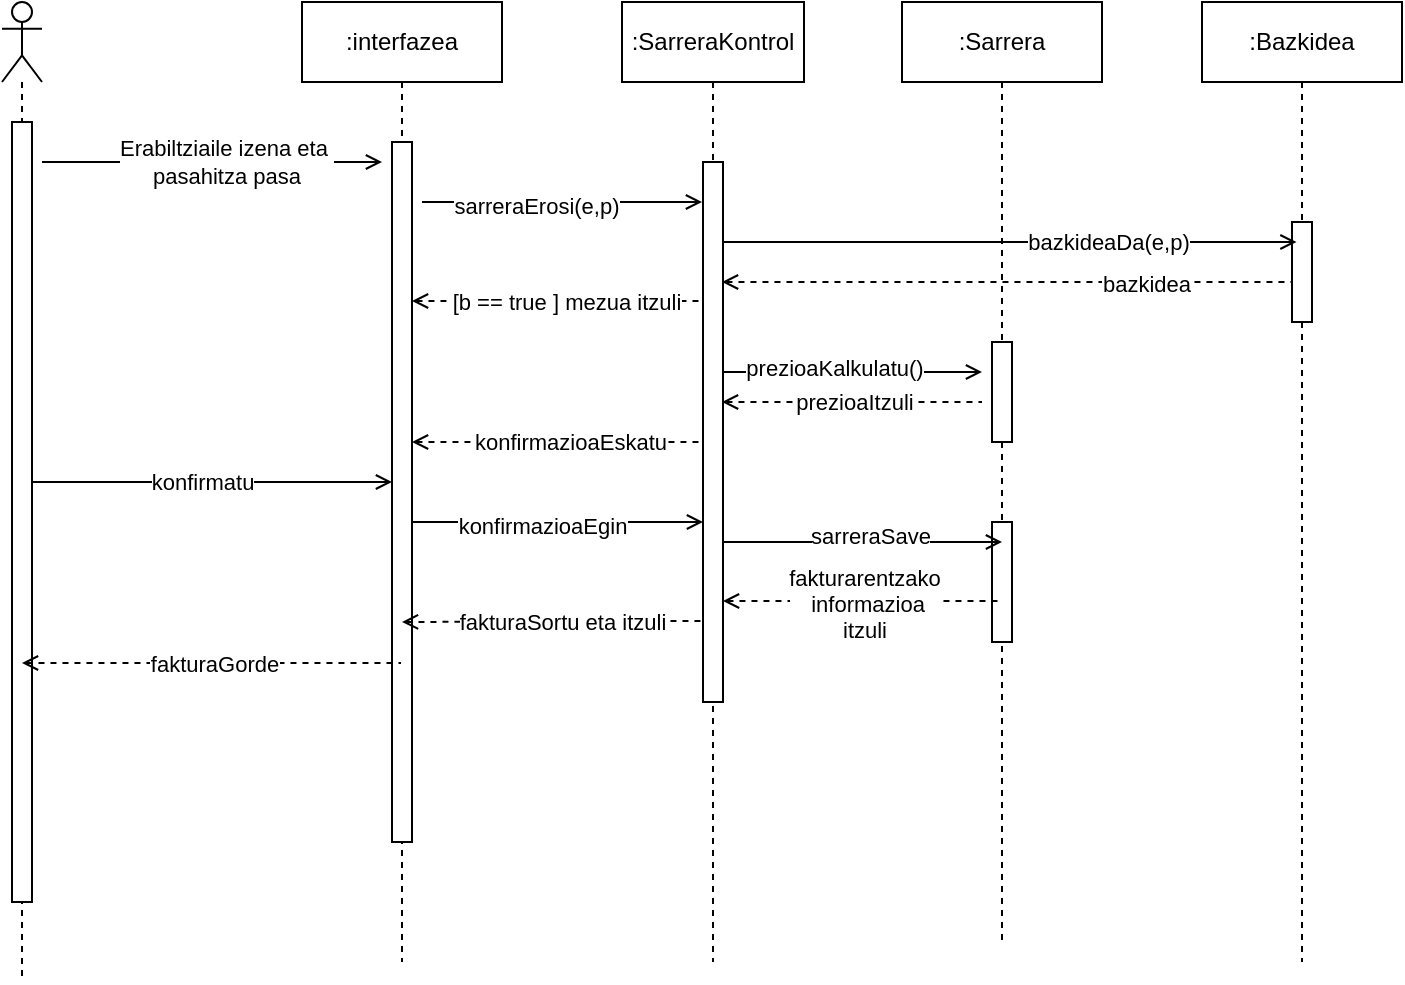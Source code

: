 <mxfile version="26.1.1">
  <diagram id="C5RBs43oDa-KdzZeNtuy" name="Page-1">
    <mxGraphModel dx="1050" dy="617" grid="1" gridSize="10" guides="1" tooltips="1" connect="1" arrows="1" fold="1" page="1" pageScale="1" pageWidth="827" pageHeight="1169" math="0" shadow="0">
      <root>
        <mxCell id="WIyWlLk6GJQsqaUBKTNV-0" />
        <mxCell id="WIyWlLk6GJQsqaUBKTNV-1" parent="WIyWlLk6GJQsqaUBKTNV-0" />
        <mxCell id="GQl-lIL2CfGpA0U6TVYY-0" value="" style="shape=umlLifeline;perimeter=lifelinePerimeter;whiteSpace=wrap;html=1;container=1;dropTarget=0;collapsible=0;recursiveResize=0;outlineConnect=0;portConstraint=eastwest;newEdgeStyle={&quot;curved&quot;:0,&quot;rounded&quot;:0};participant=umlActor;" vertex="1" parent="WIyWlLk6GJQsqaUBKTNV-1">
          <mxGeometry x="40" y="400" width="20" height="490" as="geometry" />
        </mxCell>
        <mxCell id="GQl-lIL2CfGpA0U6TVYY-19" value="" style="html=1;points=[[0,0,0,0,5],[0,1,0,0,-5],[1,0,0,0,5],[1,1,0,0,-5]];perimeter=orthogonalPerimeter;outlineConnect=0;targetShapes=umlLifeline;portConstraint=eastwest;newEdgeStyle={&quot;curved&quot;:0,&quot;rounded&quot;:0};" vertex="1" parent="GQl-lIL2CfGpA0U6TVYY-0">
          <mxGeometry x="5" y="60" width="10" height="390" as="geometry" />
        </mxCell>
        <mxCell id="GQl-lIL2CfGpA0U6TVYY-1" value=":interfazea" style="shape=umlLifeline;perimeter=lifelinePerimeter;whiteSpace=wrap;html=1;container=1;dropTarget=0;collapsible=0;recursiveResize=0;outlineConnect=0;portConstraint=eastwest;newEdgeStyle={&quot;curved&quot;:0,&quot;rounded&quot;:0};" vertex="1" parent="WIyWlLk6GJQsqaUBKTNV-1">
          <mxGeometry x="190" y="400" width="100" height="480" as="geometry" />
        </mxCell>
        <mxCell id="GQl-lIL2CfGpA0U6TVYY-20" value="" style="html=1;points=[[0,0,0,0,5],[0,1,0,0,-5],[1,0,0,0,5],[1,1,0,0,-5]];perimeter=orthogonalPerimeter;outlineConnect=0;targetShapes=umlLifeline;portConstraint=eastwest;newEdgeStyle={&quot;curved&quot;:0,&quot;rounded&quot;:0};" vertex="1" parent="GQl-lIL2CfGpA0U6TVYY-1">
          <mxGeometry x="45" y="70" width="10" height="350" as="geometry" />
        </mxCell>
        <mxCell id="GQl-lIL2CfGpA0U6TVYY-2" value=":SarreraKontrol" style="shape=umlLifeline;perimeter=lifelinePerimeter;whiteSpace=wrap;html=1;container=1;dropTarget=0;collapsible=0;recursiveResize=0;outlineConnect=0;portConstraint=eastwest;newEdgeStyle={&quot;curved&quot;:0,&quot;rounded&quot;:0};" vertex="1" parent="WIyWlLk6GJQsqaUBKTNV-1">
          <mxGeometry x="350" y="400" width="91" height="480" as="geometry" />
        </mxCell>
        <mxCell id="GQl-lIL2CfGpA0U6TVYY-21" value="" style="html=1;points=[[0,0,0,0,5],[0,1,0,0,-5],[1,0,0,0,5],[1,1,0,0,-5]];perimeter=orthogonalPerimeter;outlineConnect=0;targetShapes=umlLifeline;portConstraint=eastwest;newEdgeStyle={&quot;curved&quot;:0,&quot;rounded&quot;:0};" vertex="1" parent="GQl-lIL2CfGpA0U6TVYY-2">
          <mxGeometry x="40.5" y="80" width="10" height="270" as="geometry" />
        </mxCell>
        <mxCell id="GQl-lIL2CfGpA0U6TVYY-3" value=":Sarrera" style="shape=umlLifeline;perimeter=lifelinePerimeter;whiteSpace=wrap;html=1;container=1;dropTarget=0;collapsible=0;recursiveResize=0;outlineConnect=0;portConstraint=eastwest;newEdgeStyle={&quot;curved&quot;:0,&quot;rounded&quot;:0};" vertex="1" parent="WIyWlLk6GJQsqaUBKTNV-1">
          <mxGeometry x="490" y="400" width="100" height="470" as="geometry" />
        </mxCell>
        <mxCell id="GQl-lIL2CfGpA0U6TVYY-30" value="" style="html=1;points=[[0,0,0,0,5],[0,1,0,0,-5],[1,0,0,0,5],[1,1,0,0,-5]];perimeter=orthogonalPerimeter;outlineConnect=0;targetShapes=umlLifeline;portConstraint=eastwest;newEdgeStyle={&quot;curved&quot;:0,&quot;rounded&quot;:0};" vertex="1" parent="GQl-lIL2CfGpA0U6TVYY-3">
          <mxGeometry x="45" y="170" width="10" height="50" as="geometry" />
        </mxCell>
        <mxCell id="GQl-lIL2CfGpA0U6TVYY-45" value="" style="html=1;points=[[0,0,0,0,5],[0,1,0,0,-5],[1,0,0,0,5],[1,1,0,0,-5]];perimeter=orthogonalPerimeter;outlineConnect=0;targetShapes=umlLifeline;portConstraint=eastwest;newEdgeStyle={&quot;curved&quot;:0,&quot;rounded&quot;:0};" vertex="1" parent="GQl-lIL2CfGpA0U6TVYY-3">
          <mxGeometry x="45" y="260" width="10" height="60" as="geometry" />
        </mxCell>
        <mxCell id="GQl-lIL2CfGpA0U6TVYY-5" value="" style="endArrow=open;html=1;rounded=0;endFill=0;" edge="1" parent="WIyWlLk6GJQsqaUBKTNV-1">
          <mxGeometry width="50" height="50" relative="1" as="geometry">
            <mxPoint x="60" y="480" as="sourcePoint" />
            <mxPoint x="230" y="480" as="targetPoint" />
          </mxGeometry>
        </mxCell>
        <mxCell id="GQl-lIL2CfGpA0U6TVYY-6" value="Erabiltziaile izena eta&amp;nbsp;&lt;div&gt;pasahitza pasa&lt;/div&gt;" style="edgeLabel;html=1;align=center;verticalAlign=middle;resizable=0;points=[];" vertex="1" connectable="0" parent="GQl-lIL2CfGpA0U6TVYY-5">
          <mxGeometry x="-0.225" relative="1" as="geometry">
            <mxPoint x="26" as="offset" />
          </mxGeometry>
        </mxCell>
        <mxCell id="GQl-lIL2CfGpA0U6TVYY-7" value="" style="endArrow=open;html=1;rounded=0;endFill=0;" edge="1" parent="WIyWlLk6GJQsqaUBKTNV-1">
          <mxGeometry width="50" height="50" relative="1" as="geometry">
            <mxPoint x="250" y="500" as="sourcePoint" />
            <mxPoint x="390" y="500" as="targetPoint" />
          </mxGeometry>
        </mxCell>
        <mxCell id="GQl-lIL2CfGpA0U6TVYY-8" value="sarreraErosi(e,p)" style="edgeLabel;html=1;align=center;verticalAlign=middle;resizable=0;points=[];" vertex="1" connectable="0" parent="GQl-lIL2CfGpA0U6TVYY-7">
          <mxGeometry x="-0.188" y="-2" relative="1" as="geometry">
            <mxPoint as="offset" />
          </mxGeometry>
        </mxCell>
        <mxCell id="GQl-lIL2CfGpA0U6TVYY-11" value=":Bazkidea" style="shape=umlLifeline;perimeter=lifelinePerimeter;whiteSpace=wrap;html=1;container=1;dropTarget=0;collapsible=0;recursiveResize=0;outlineConnect=0;portConstraint=eastwest;newEdgeStyle={&quot;curved&quot;:0,&quot;rounded&quot;:0};" vertex="1" parent="WIyWlLk6GJQsqaUBKTNV-1">
          <mxGeometry x="640" y="400" width="100" height="480" as="geometry" />
        </mxCell>
        <mxCell id="GQl-lIL2CfGpA0U6TVYY-22" value="" style="html=1;points=[[0,0,0,0,5],[0,1,0,0,-5],[1,0,0,0,5],[1,1,0,0,-5]];perimeter=orthogonalPerimeter;outlineConnect=0;targetShapes=umlLifeline;portConstraint=eastwest;newEdgeStyle={&quot;curved&quot;:0,&quot;rounded&quot;:0};" vertex="1" parent="GQl-lIL2CfGpA0U6TVYY-11">
          <mxGeometry x="45" y="110" width="10" height="50" as="geometry" />
        </mxCell>
        <mxCell id="GQl-lIL2CfGpA0U6TVYY-12" value="" style="endArrow=open;html=1;rounded=0;endFill=0;" edge="1" parent="WIyWlLk6GJQsqaUBKTNV-1">
          <mxGeometry width="50" height="50" relative="1" as="geometry">
            <mxPoint x="400" y="520" as="sourcePoint" />
            <mxPoint x="687.25" y="520" as="targetPoint" />
          </mxGeometry>
        </mxCell>
        <mxCell id="GQl-lIL2CfGpA0U6TVYY-13" value="bazkideaDa(e,p)" style="edgeLabel;html=1;align=center;verticalAlign=middle;resizable=0;points=[];" vertex="1" connectable="0" parent="GQl-lIL2CfGpA0U6TVYY-12">
          <mxGeometry x="0.344" relative="1" as="geometry">
            <mxPoint as="offset" />
          </mxGeometry>
        </mxCell>
        <mxCell id="GQl-lIL2CfGpA0U6TVYY-15" value="" style="endArrow=none;dashed=1;html=1;rounded=0;startArrow=open;startFill=0;" edge="1" parent="WIyWlLk6GJQsqaUBKTNV-1">
          <mxGeometry width="50" height="50" relative="1" as="geometry">
            <mxPoint x="400" y="540" as="sourcePoint" />
            <mxPoint x="684.75" y="540" as="targetPoint" />
          </mxGeometry>
        </mxCell>
        <mxCell id="GQl-lIL2CfGpA0U6TVYY-16" value="bazkidea" style="edgeLabel;html=1;align=center;verticalAlign=middle;resizable=0;points=[];" vertex="1" connectable="0" parent="GQl-lIL2CfGpA0U6TVYY-15">
          <mxGeometry x="0.484" y="-1" relative="1" as="geometry">
            <mxPoint as="offset" />
          </mxGeometry>
        </mxCell>
        <mxCell id="GQl-lIL2CfGpA0U6TVYY-17" value="" style="endArrow=none;dashed=1;html=1;rounded=0;startArrow=open;startFill=0;" edge="1" parent="WIyWlLk6GJQsqaUBKTNV-1">
          <mxGeometry width="50" height="50" relative="1" as="geometry">
            <mxPoint x="245" y="549.5" as="sourcePoint" />
            <mxPoint x="390" y="549.5" as="targetPoint" />
          </mxGeometry>
        </mxCell>
        <mxCell id="GQl-lIL2CfGpA0U6TVYY-18" value="[b == true ] mezua itzuli" style="edgeLabel;html=1;align=center;verticalAlign=middle;resizable=0;points=[];" vertex="1" connectable="0" parent="GQl-lIL2CfGpA0U6TVYY-17">
          <mxGeometry x="-0.137" y="2" relative="1" as="geometry">
            <mxPoint x="14" y="2" as="offset" />
          </mxGeometry>
        </mxCell>
        <mxCell id="GQl-lIL2CfGpA0U6TVYY-26" value="" style="endArrow=open;html=1;rounded=0;endFill=0;" edge="1" parent="WIyWlLk6GJQsqaUBKTNV-1">
          <mxGeometry width="50" height="50" relative="1" as="geometry">
            <mxPoint x="400" y="585" as="sourcePoint" />
            <mxPoint x="530" y="585" as="targetPoint" />
          </mxGeometry>
        </mxCell>
        <mxCell id="GQl-lIL2CfGpA0U6TVYY-27" value="prezioaKalkulatu()" style="edgeLabel;html=1;align=center;verticalAlign=middle;resizable=0;points=[];" vertex="1" connectable="0" parent="GQl-lIL2CfGpA0U6TVYY-26">
          <mxGeometry x="-0.149" y="2" relative="1" as="geometry">
            <mxPoint as="offset" />
          </mxGeometry>
        </mxCell>
        <mxCell id="GQl-lIL2CfGpA0U6TVYY-28" value="" style="endArrow=none;dashed=1;html=1;rounded=0;startArrow=open;startFill=0;" edge="1" parent="WIyWlLk6GJQsqaUBKTNV-1">
          <mxGeometry width="50" height="50" relative="1" as="geometry">
            <mxPoint x="400" y="600" as="sourcePoint" />
            <mxPoint x="530" y="600" as="targetPoint" />
          </mxGeometry>
        </mxCell>
        <mxCell id="GQl-lIL2CfGpA0U6TVYY-29" value="prezioaItzuli" style="edgeLabel;html=1;align=center;verticalAlign=middle;resizable=0;points=[];" vertex="1" connectable="0" parent="GQl-lIL2CfGpA0U6TVYY-28">
          <mxGeometry x="0.012" relative="1" as="geometry">
            <mxPoint as="offset" />
          </mxGeometry>
        </mxCell>
        <mxCell id="GQl-lIL2CfGpA0U6TVYY-31" value="" style="endArrow=none;dashed=1;html=1;rounded=0;startArrow=open;startFill=0;" edge="1" parent="WIyWlLk6GJQsqaUBKTNV-1">
          <mxGeometry width="50" height="50" relative="1" as="geometry">
            <mxPoint x="245" y="620" as="sourcePoint" />
            <mxPoint x="390.5" y="620" as="targetPoint" />
          </mxGeometry>
        </mxCell>
        <mxCell id="GQl-lIL2CfGpA0U6TVYY-32" value="konfirmazioaEskatu" style="edgeLabel;html=1;align=center;verticalAlign=middle;resizable=0;points=[];" vertex="1" connectable="0" parent="GQl-lIL2CfGpA0U6TVYY-31">
          <mxGeometry x="0.08" relative="1" as="geometry">
            <mxPoint as="offset" />
          </mxGeometry>
        </mxCell>
        <mxCell id="GQl-lIL2CfGpA0U6TVYY-33" value="" style="endArrow=open;html=1;rounded=0;endFill=0;" edge="1" parent="WIyWlLk6GJQsqaUBKTNV-1" target="GQl-lIL2CfGpA0U6TVYY-20">
          <mxGeometry width="50" height="50" relative="1" as="geometry">
            <mxPoint x="55" y="640" as="sourcePoint" />
            <mxPoint x="230" y="640" as="targetPoint" />
          </mxGeometry>
        </mxCell>
        <mxCell id="GQl-lIL2CfGpA0U6TVYY-34" value="konfirmatu" style="edgeLabel;html=1;align=center;verticalAlign=middle;resizable=0;points=[];" vertex="1" connectable="0" parent="GQl-lIL2CfGpA0U6TVYY-33">
          <mxGeometry x="-0.056" relative="1" as="geometry">
            <mxPoint as="offset" />
          </mxGeometry>
        </mxCell>
        <mxCell id="GQl-lIL2CfGpA0U6TVYY-35" value="" style="endArrow=open;html=1;rounded=0;endFill=0;" edge="1" parent="WIyWlLk6GJQsqaUBKTNV-1">
          <mxGeometry width="50" height="50" relative="1" as="geometry">
            <mxPoint x="245" y="660" as="sourcePoint" />
            <mxPoint x="390.5" y="660" as="targetPoint" />
          </mxGeometry>
        </mxCell>
        <mxCell id="GQl-lIL2CfGpA0U6TVYY-36" value="konfirmazioaEgin" style="edgeLabel;html=1;align=center;verticalAlign=middle;resizable=0;points=[];" vertex="1" connectable="0" parent="GQl-lIL2CfGpA0U6TVYY-35">
          <mxGeometry x="0.19" y="-2" relative="1" as="geometry">
            <mxPoint x="-22" as="offset" />
          </mxGeometry>
        </mxCell>
        <mxCell id="GQl-lIL2CfGpA0U6TVYY-37" value="" style="endArrow=open;html=1;rounded=0;endFill=0;" edge="1" parent="WIyWlLk6GJQsqaUBKTNV-1">
          <mxGeometry width="50" height="50" relative="1" as="geometry">
            <mxPoint x="400" y="670" as="sourcePoint" />
            <mxPoint x="540" y="670" as="targetPoint" />
          </mxGeometry>
        </mxCell>
        <mxCell id="GQl-lIL2CfGpA0U6TVYY-38" value="sarreraSave" style="edgeLabel;html=1;align=center;verticalAlign=middle;resizable=0;points=[];" vertex="1" connectable="0" parent="GQl-lIL2CfGpA0U6TVYY-37">
          <mxGeometry x="0.051" y="3" relative="1" as="geometry">
            <mxPoint as="offset" />
          </mxGeometry>
        </mxCell>
        <mxCell id="GQl-lIL2CfGpA0U6TVYY-40" value="" style="endArrow=none;dashed=1;html=1;rounded=0;startArrow=open;startFill=0;" edge="1" parent="WIyWlLk6GJQsqaUBKTNV-1">
          <mxGeometry width="50" height="50" relative="1" as="geometry">
            <mxPoint x="400.5" y="699.5" as="sourcePoint" />
            <mxPoint x="539.5" y="699.5" as="targetPoint" />
          </mxGeometry>
        </mxCell>
        <mxCell id="GQl-lIL2CfGpA0U6TVYY-41" value="fakturarentzako&lt;div&gt;&amp;nbsp;informazioa&lt;div&gt;itzuli&lt;/div&gt;&lt;/div&gt;" style="edgeLabel;html=1;align=center;verticalAlign=middle;resizable=0;points=[];" vertex="1" connectable="0" parent="GQl-lIL2CfGpA0U6TVYY-40">
          <mxGeometry x="-0.293" y="-1" relative="1" as="geometry">
            <mxPoint x="21" as="offset" />
          </mxGeometry>
        </mxCell>
        <mxCell id="GQl-lIL2CfGpA0U6TVYY-43" value="" style="endArrow=none;dashed=1;html=1;rounded=0;startArrow=open;startFill=0;" edge="1" parent="WIyWlLk6GJQsqaUBKTNV-1">
          <mxGeometry width="50" height="50" relative="1" as="geometry">
            <mxPoint x="240" y="710" as="sourcePoint" />
            <mxPoint x="390" y="709.5" as="targetPoint" />
          </mxGeometry>
        </mxCell>
        <mxCell id="GQl-lIL2CfGpA0U6TVYY-44" value="fakturaSortu eta itzuli" style="edgeLabel;html=1;align=center;verticalAlign=middle;resizable=0;points=[];" vertex="1" connectable="0" parent="GQl-lIL2CfGpA0U6TVYY-43">
          <mxGeometry x="-0.165" relative="1" as="geometry">
            <mxPoint x="17" as="offset" />
          </mxGeometry>
        </mxCell>
        <mxCell id="GQl-lIL2CfGpA0U6TVYY-48" value="" style="endArrow=none;dashed=1;html=1;rounded=0;startArrow=open;startFill=0;" edge="1" parent="WIyWlLk6GJQsqaUBKTNV-1" target="GQl-lIL2CfGpA0U6TVYY-1">
          <mxGeometry width="50" height="50" relative="1" as="geometry">
            <mxPoint x="50" y="730.5" as="sourcePoint" />
            <mxPoint x="200" y="730" as="targetPoint" />
          </mxGeometry>
        </mxCell>
        <mxCell id="GQl-lIL2CfGpA0U6TVYY-49" value="fakturaGorde" style="edgeLabel;html=1;align=center;verticalAlign=middle;resizable=0;points=[];" vertex="1" connectable="0" parent="GQl-lIL2CfGpA0U6TVYY-48">
          <mxGeometry x="-0.165" relative="1" as="geometry">
            <mxPoint x="17" as="offset" />
          </mxGeometry>
        </mxCell>
      </root>
    </mxGraphModel>
  </diagram>
</mxfile>
